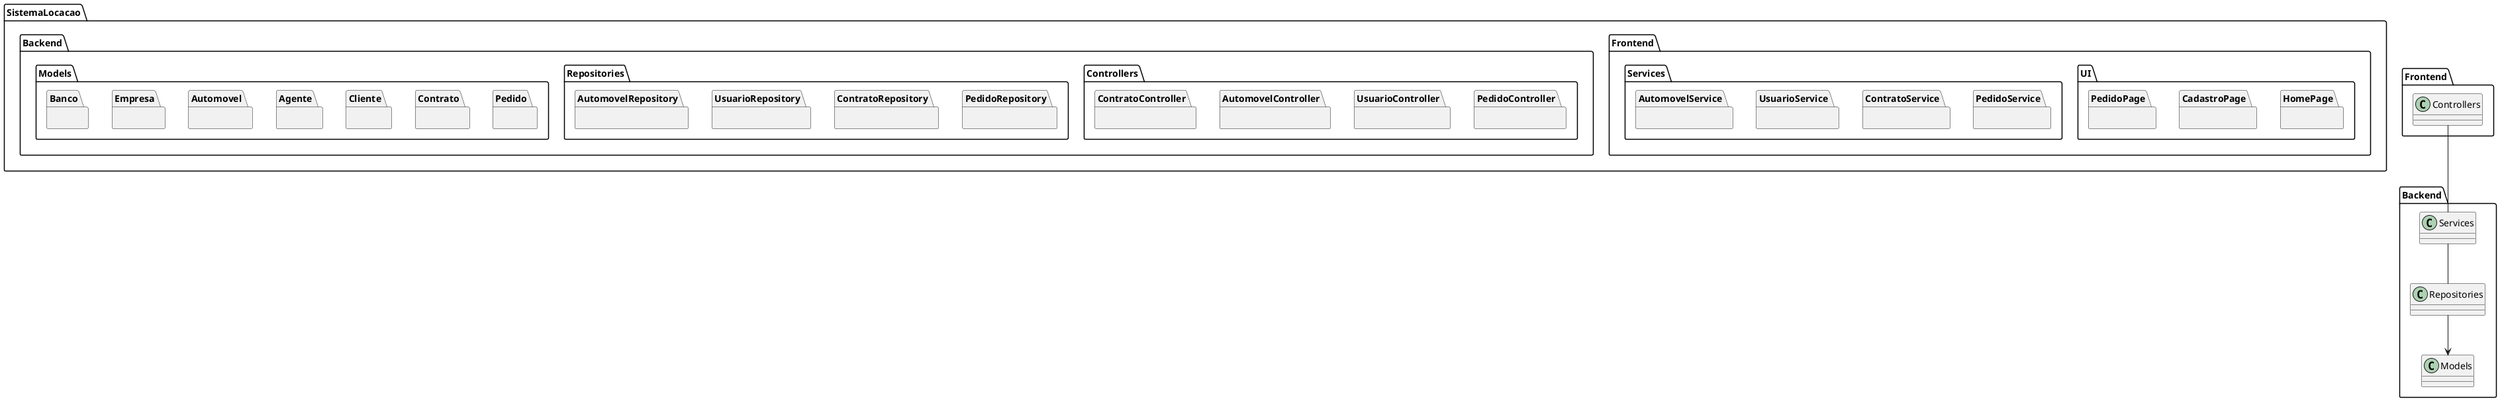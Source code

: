 @startuml
package "SistemaLocacao" {
  
  package "Frontend" {
    package "UI" {
      package HomePage{}
      package CadastroPage{}
      package PedidoPage{}
    }

    package "Services" {
      package PedidoService{}
      package ContratoService{}
      package UsuarioService{}
      package AutomovelService{}
    }
  }

  package "Backend" {

    package "Controllers" {
      package PedidoController{}
      package UsuarioController{}
      package AutomovelController{}
      package ContratoController{}  
    }

    package "Repositories" {
      package PedidoRepository{}
      package ContratoRepository{}
      package UsuarioRepository{}
      package AutomovelRepository{}
    }

    package "Models" {
      package Pedido{}
      package Contrato{}
      package Cliente{}
      package Agente{}
      package Automovel{}
      package Empresa{}
      package Banco{}
    }
  }

}

' Relacionamentos
Frontend.Controllers -- Backend.Services
Backend.Services -- Backend.Repositories
Backend.Repositories --> Backend.Models


@enduml


